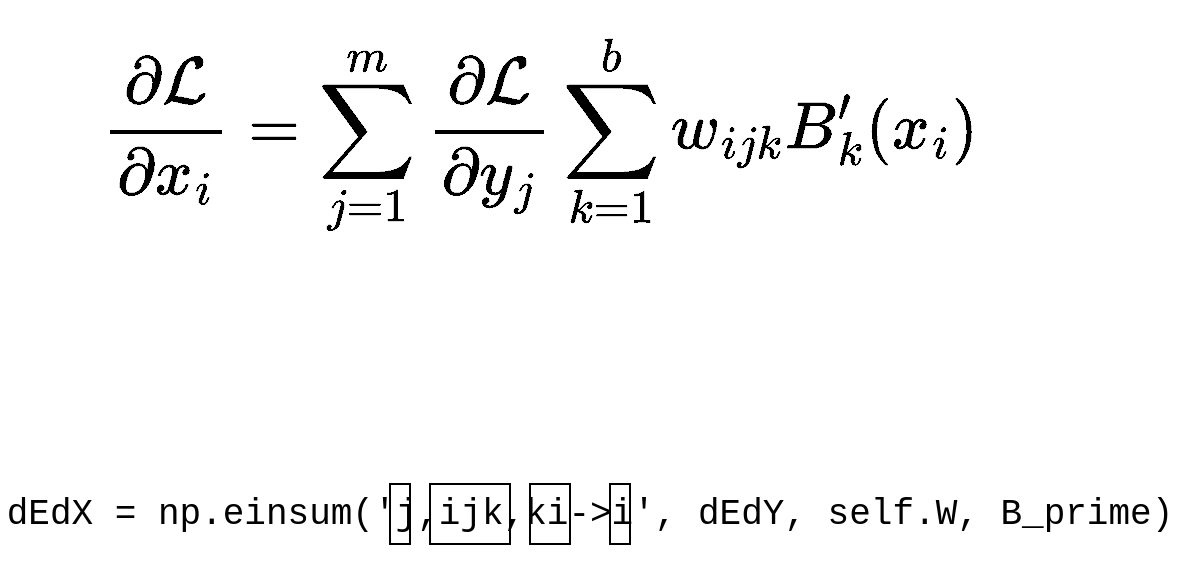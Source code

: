 <mxfile>
    <diagram id="KtOv1fwlIUmzqgbSkGhH" name="Page-1">
        <mxGraphModel dx="1948" dy="1840" grid="1" gridSize="10" guides="1" tooltips="1" connect="1" arrows="1" fold="1" page="1" pageScale="1" pageWidth="1603" pageHeight="670" math="1" shadow="0">
            <root>
                <mxCell id="0"/>
                <mxCell id="1" parent="0"/>
                <mxCell id="5" value="&lt;font&gt;$$\frac{\partial\mathcal{L}}{\partial x_i}=\sum_{j=1}^m\frac{\partial\mathcal{L}}{\partial y_j}\sum_{k=1}^bw_{ijk}B_k^\prime(x_i)$$&lt;/font&gt;" style="text;html=1;align=center;verticalAlign=middle;whiteSpace=wrap;rounded=0;fontSize=28;" vertex="1" parent="1">
                    <mxGeometry x="110" y="20" width="390" height="130" as="geometry"/>
                </mxCell>
                <mxCell id="6" value="&lt;font face=&quot;Courier New&quot;&gt;dEdX = np.einsum(&#39;j,ijk,ki-&amp;gt;i&#39;, dEdY, self.W, B_prime)&lt;/font&gt;" style="text;html=1;align=center;verticalAlign=middle;whiteSpace=wrap;rounded=0;fontSize=18;" vertex="1" parent="1">
                    <mxGeometry x="35" y="250" width="590" height="50" as="geometry"/>
                </mxCell>
                <mxCell id="18" value="" style="rounded=0;whiteSpace=wrap;html=1;fillColor=none;" vertex="1" parent="1">
                    <mxGeometry x="340" y="260" width="10" height="30" as="geometry"/>
                </mxCell>
                <mxCell id="19" value="" style="rounded=0;whiteSpace=wrap;html=1;fillColor=none;" vertex="1" parent="1">
                    <mxGeometry x="230" y="260" width="10" height="30" as="geometry"/>
                </mxCell>
                <mxCell id="20" value="" style="rounded=0;whiteSpace=wrap;html=1;fillColor=none;" vertex="1" parent="1">
                    <mxGeometry x="250" y="260" width="40" height="30" as="geometry"/>
                </mxCell>
                <mxCell id="21" value="" style="rounded=0;whiteSpace=wrap;html=1;fillColor=none;" vertex="1" parent="1">
                    <mxGeometry x="300" y="260" width="20" height="30" as="geometry"/>
                </mxCell>
            </root>
        </mxGraphModel>
    </diagram>
</mxfile>